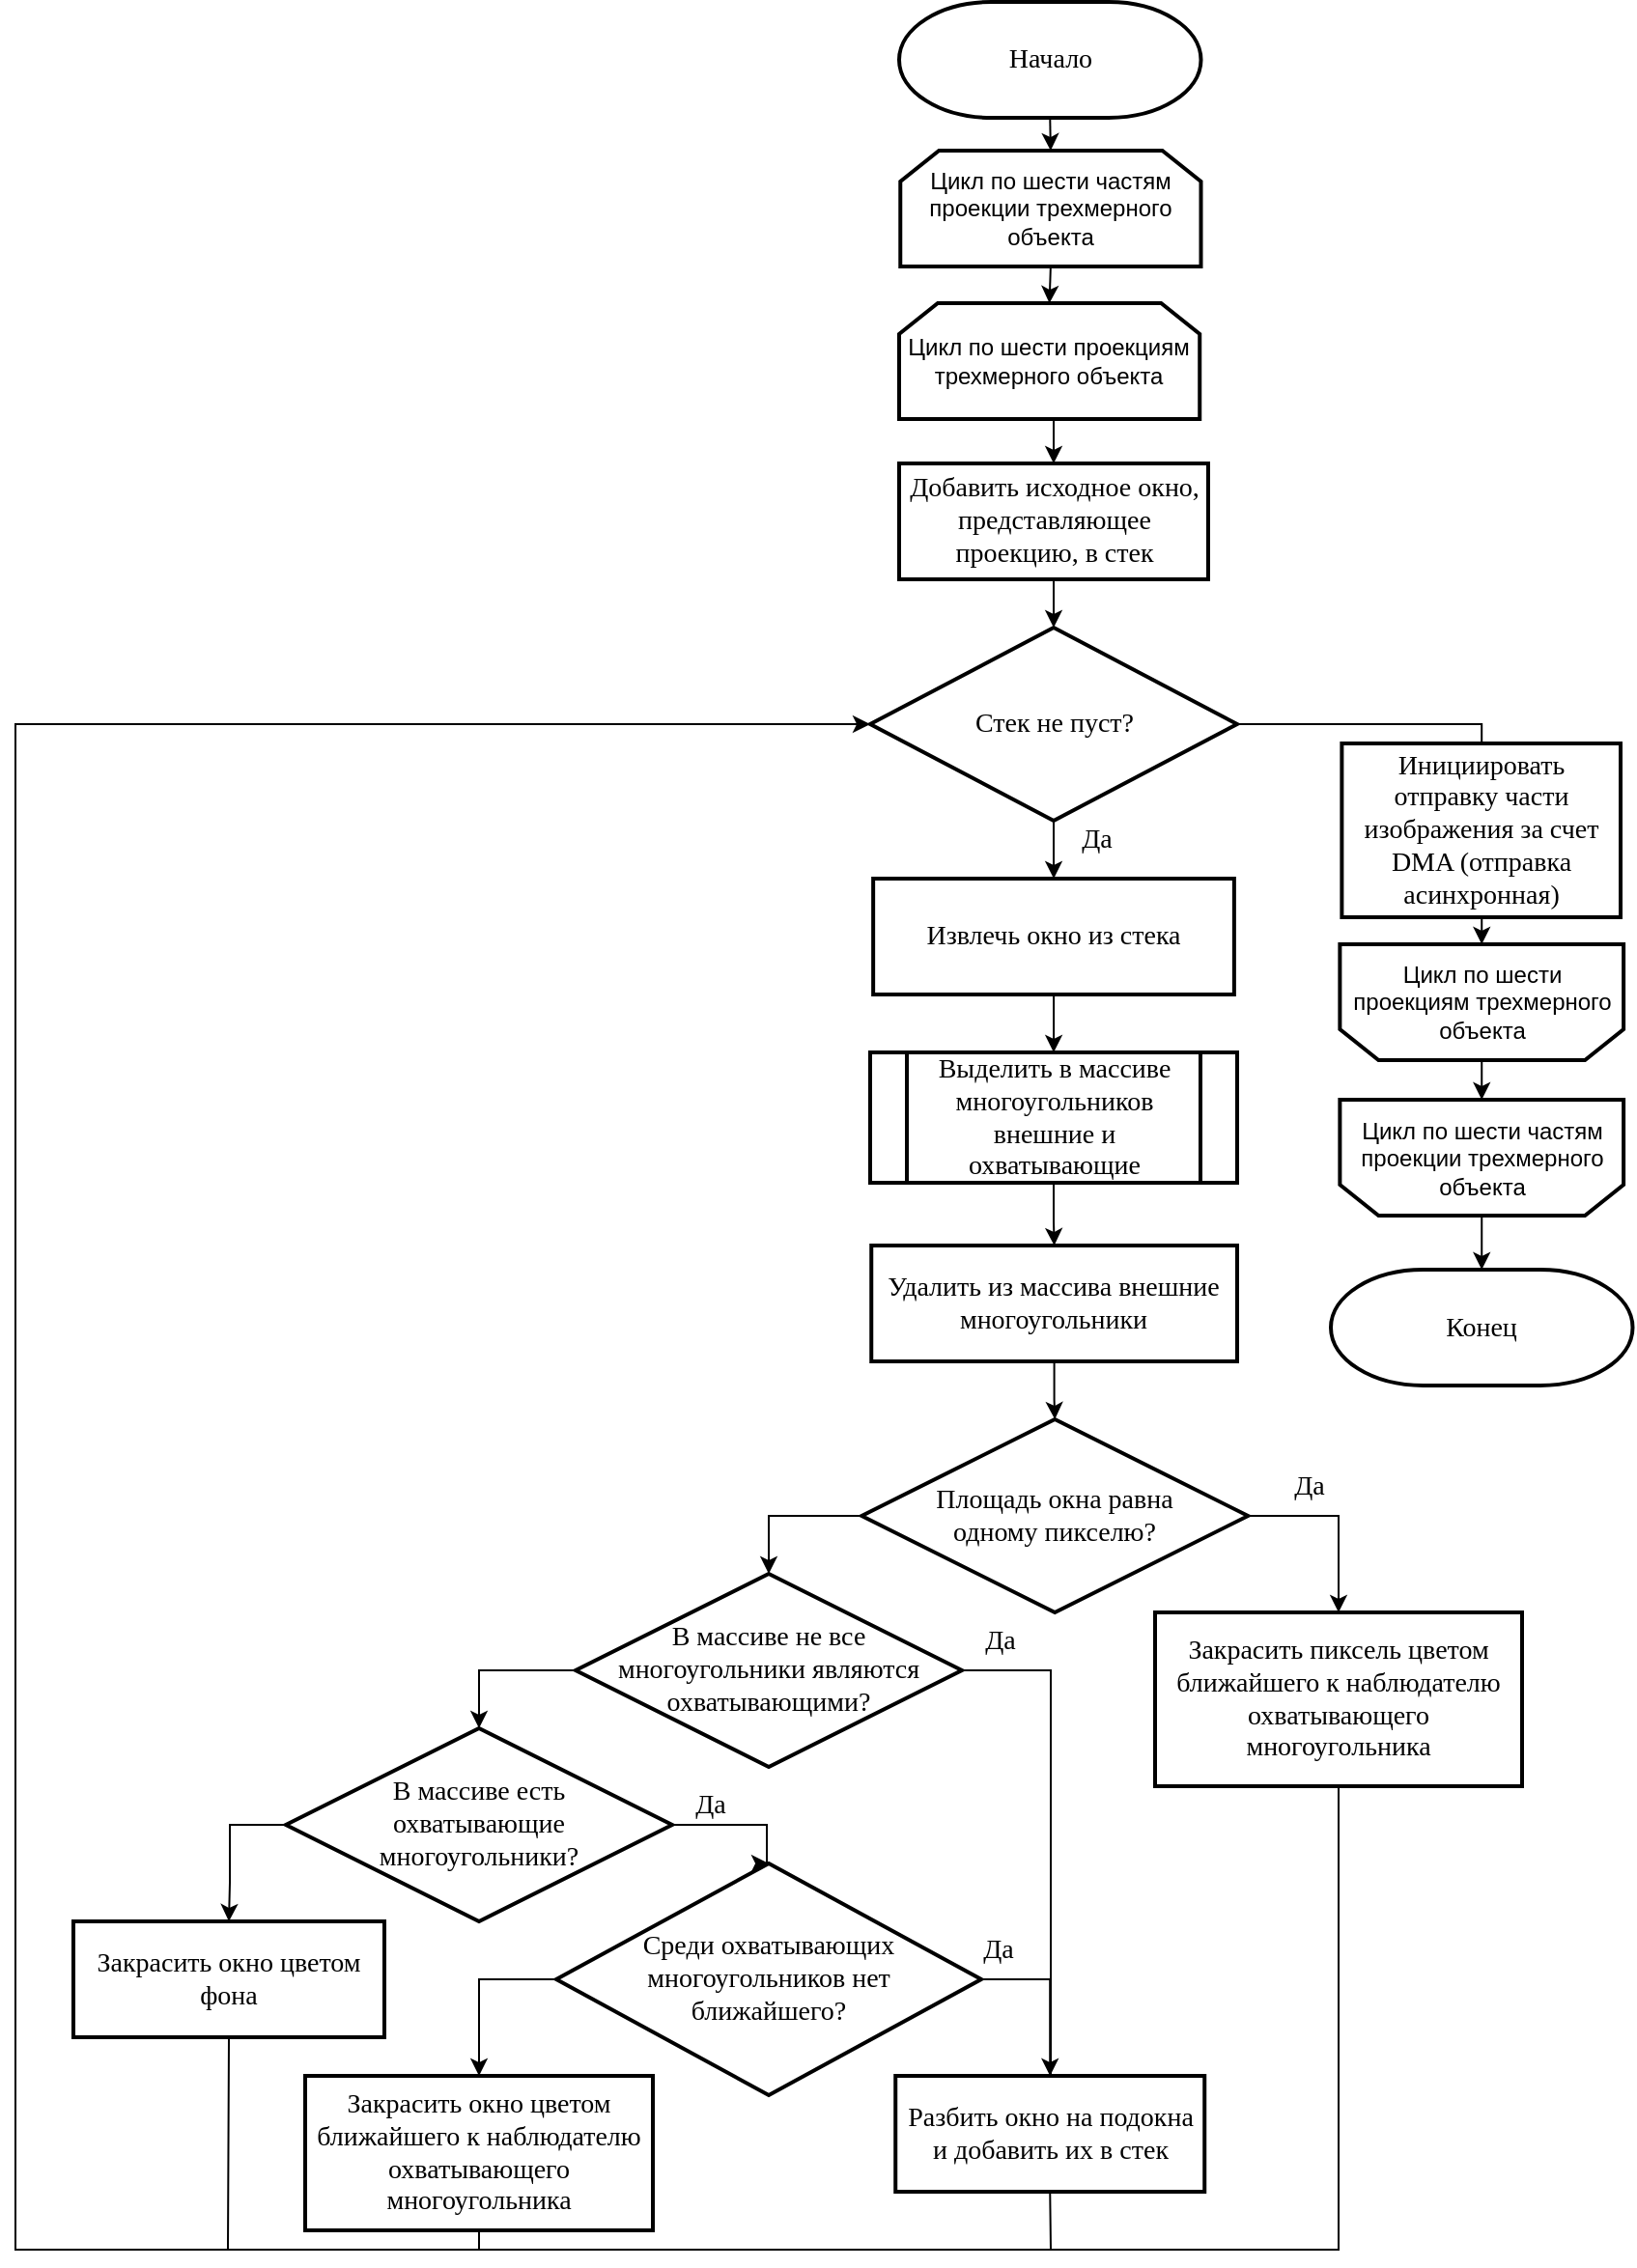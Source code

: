 <mxfile version="22.0.3" type="device">
  <diagram name="Страница — 1" id="TWIJEeuGRXj0r5bxe30v">
    <mxGraphModel dx="2621" dy="1348" grid="1" gridSize="10" guides="1" tooltips="1" connect="1" arrows="1" fold="1" page="1" pageScale="1" pageWidth="827" pageHeight="1169" math="0" shadow="0">
      <root>
        <mxCell id="0" />
        <mxCell id="1" parent="0" />
        <mxCell id="KQx4U6ExPH6CREtwssww-2" value="" style="edgeStyle=orthogonalEdgeStyle;rounded=0;orthogonalLoop=1;jettySize=auto;html=1;fontSize=14;fontFamily=Times New Roman;" parent="1" source="KQx4U6ExPH6CREtwssww-4" target="KQx4U6ExPH6CREtwssww-18" edge="1">
          <mxGeometry relative="1" as="geometry" />
        </mxCell>
        <mxCell id="DGhqHUp2WjKUJnJkjYVc-5" style="edgeStyle=orthogonalEdgeStyle;rounded=0;orthogonalLoop=1;jettySize=auto;html=1;exitX=1;exitY=0.5;exitDx=0;exitDy=0;exitPerimeter=0;entryX=0.5;entryY=0;entryDx=0;entryDy=0;" edge="1" parent="1" source="KQx4U6ExPH6CREtwssww-4" target="DGhqHUp2WjKUJnJkjYVc-4">
          <mxGeometry relative="1" as="geometry" />
        </mxCell>
        <mxCell id="KQx4U6ExPH6CREtwssww-4" value="Стек не пуст?" style="strokeWidth=2;html=1;shape=mxgraph.flowchart.decision;whiteSpace=wrap;fontSize=14;fontFamily=Times New Roman;" parent="1" vertex="1">
          <mxGeometry x="-368.5" y="325" width="190" height="100" as="geometry" />
        </mxCell>
        <mxCell id="KQx4U6ExPH6CREtwssww-5" style="edgeStyle=orthogonalEdgeStyle;rounded=0;orthogonalLoop=1;jettySize=auto;html=1;entryX=0.5;entryY=0;entryDx=0;entryDy=0;entryPerimeter=0;exitX=0;exitY=0.5;exitDx=0;exitDy=0;exitPerimeter=0;fontSize=14;fontFamily=Times New Roman;" parent="1" source="KQx4U6ExPH6CREtwssww-7" target="KQx4U6ExPH6CREtwssww-10" edge="1">
          <mxGeometry relative="1" as="geometry" />
        </mxCell>
        <mxCell id="KQx4U6ExPH6CREtwssww-6" style="edgeStyle=orthogonalEdgeStyle;rounded=0;orthogonalLoop=1;jettySize=auto;html=1;entryX=0.5;entryY=0;entryDx=0;entryDy=0;fontSize=14;fontFamily=Times New Roman;" parent="1" source="KQx4U6ExPH6CREtwssww-7" target="KQx4U6ExPH6CREtwssww-24" edge="1">
          <mxGeometry relative="1" as="geometry">
            <Array as="points">
              <mxPoint x="-275" y="865" />
              <mxPoint x="-275" y="1085" />
            </Array>
          </mxGeometry>
        </mxCell>
        <mxCell id="KQx4U6ExPH6CREtwssww-7" value="В массиве не все&lt;br style=&quot;font-size: 14px;&quot;&gt;многоугольники являются охватывающими?" style="strokeWidth=2;html=1;shape=mxgraph.flowchart.decision;whiteSpace=wrap;fontSize=14;fontFamily=Times New Roman;" parent="1" vertex="1">
          <mxGeometry x="-521" y="815" width="200" height="100" as="geometry" />
        </mxCell>
        <mxCell id="KQx4U6ExPH6CREtwssww-8" style="edgeStyle=orthogonalEdgeStyle;rounded=0;orthogonalLoop=1;jettySize=auto;html=1;entryX=0.5;entryY=0;entryDx=0;entryDy=0;entryPerimeter=0;fontSize=14;fontFamily=Times New Roman;" parent="1" source="KQx4U6ExPH6CREtwssww-10" target="KQx4U6ExPH6CREtwssww-37" edge="1">
          <mxGeometry relative="1" as="geometry">
            <Array as="points">
              <mxPoint x="-422" y="945" />
            </Array>
          </mxGeometry>
        </mxCell>
        <mxCell id="KQx4U6ExPH6CREtwssww-9" style="edgeStyle=orthogonalEdgeStyle;rounded=0;orthogonalLoop=1;jettySize=auto;html=1;entryX=0.5;entryY=0;entryDx=0;entryDy=0;fontSize=14;fontFamily=Times New Roman;" parent="1" source="KQx4U6ExPH6CREtwssww-10" target="KQx4U6ExPH6CREtwssww-20" edge="1">
          <mxGeometry relative="1" as="geometry">
            <Array as="points">
              <mxPoint x="-700" y="945" />
              <mxPoint x="-700" y="975" />
            </Array>
          </mxGeometry>
        </mxCell>
        <mxCell id="KQx4U6ExPH6CREtwssww-10" value="В массиве есть &lt;br style=&quot;font-size: 14px;&quot;&gt;охватывающие &lt;br style=&quot;font-size: 14px;&quot;&gt;многоугольники?" style="strokeWidth=2;html=1;shape=mxgraph.flowchart.decision;whiteSpace=wrap;fontSize=14;fontFamily=Times New Roman;" parent="1" vertex="1">
          <mxGeometry x="-671" y="895" width="200" height="100" as="geometry" />
        </mxCell>
        <mxCell id="KQx4U6ExPH6CREtwssww-11" style="edgeStyle=orthogonalEdgeStyle;rounded=0;orthogonalLoop=1;jettySize=auto;html=1;entryX=0.5;entryY=0;entryDx=0;entryDy=0;entryPerimeter=0;exitX=0;exitY=0.5;exitDx=0;exitDy=0;exitPerimeter=0;fontSize=14;fontFamily=Times New Roman;" parent="1" source="KQx4U6ExPH6CREtwssww-12" target="KQx4U6ExPH6CREtwssww-7" edge="1">
          <mxGeometry relative="1" as="geometry">
            <mxPoint x="-421" y="770" as="sourcePoint" />
          </mxGeometry>
        </mxCell>
        <mxCell id="KQx4U6ExPH6CREtwssww-12" value="Площадь окна равна&lt;br style=&quot;font-size: 14px;&quot;&gt;одному пикселю?" style="strokeWidth=2;html=1;shape=mxgraph.flowchart.decision;whiteSpace=wrap;fontSize=14;fontFamily=Times New Roman;" parent="1" vertex="1">
          <mxGeometry x="-372.87" y="735" width="200" height="100" as="geometry" />
        </mxCell>
        <mxCell id="KQx4U6ExPH6CREtwssww-13" style="edgeStyle=orthogonalEdgeStyle;rounded=0;orthogonalLoop=1;jettySize=auto;html=1;entryX=0.5;entryY=0;entryDx=0;entryDy=0;fontSize=14;fontFamily=Times New Roman;" parent="1" source="KQx4U6ExPH6CREtwssww-14" target="KQx4U6ExPH6CREtwssww-22" edge="1">
          <mxGeometry relative="1" as="geometry" />
        </mxCell>
        <mxCell id="KQx4U6ExPH6CREtwssww-14" value="&lt;span style=&quot;font-size: 14px;&quot;&gt;Выделить в массиве многоугольников&lt;/span&gt;&lt;br style=&quot;font-size: 14px;&quot;&gt;&lt;span style=&quot;font-size: 14px;&quot;&gt;внешние и охватывающие&lt;/span&gt;" style="shape=process;whiteSpace=wrap;html=1;backgroundOutline=1;fontSize=14;strokeWidth=2;fontFamily=Times New Roman;" parent="1" vertex="1">
          <mxGeometry x="-368.5" y="545" width="190" height="67.5" as="geometry" />
        </mxCell>
        <mxCell id="KQx4U6ExPH6CREtwssww-15" style="edgeStyle=orthogonalEdgeStyle;rounded=0;orthogonalLoop=1;jettySize=auto;html=1;entryX=0.5;entryY=0;entryDx=0;entryDy=0;entryPerimeter=0;fontSize=14;fontFamily=Times New Roman;" parent="1" source="KQx4U6ExPH6CREtwssww-16" target="KQx4U6ExPH6CREtwssww-4" edge="1">
          <mxGeometry relative="1" as="geometry" />
        </mxCell>
        <mxCell id="KQx4U6ExPH6CREtwssww-16" value="Добавить исходное окно, представляющее проекцию, в стек" style="rounded=0;whiteSpace=wrap;html=1;strokeWidth=2;fontSize=14;fontFamily=Times New Roman;" parent="1" vertex="1">
          <mxGeometry x="-353.5" y="240" width="160" height="60" as="geometry" />
        </mxCell>
        <mxCell id="KQx4U6ExPH6CREtwssww-17" value="" style="edgeStyle=orthogonalEdgeStyle;rounded=0;orthogonalLoop=1;jettySize=auto;html=1;fontSize=14;fontFamily=Times New Roman;" parent="1" source="KQx4U6ExPH6CREtwssww-18" target="KQx4U6ExPH6CREtwssww-14" edge="1">
          <mxGeometry relative="1" as="geometry" />
        </mxCell>
        <mxCell id="KQx4U6ExPH6CREtwssww-18" value="Извлечь окно из стека" style="rounded=0;whiteSpace=wrap;html=1;strokeWidth=2;fontSize=14;fontFamily=Times New Roman;" parent="1" vertex="1">
          <mxGeometry x="-366.93" y="455" width="186.87" height="60" as="geometry" />
        </mxCell>
        <mxCell id="KQx4U6ExPH6CREtwssww-19" value="Закрасить пиксель цветом ближайшего к наблюдателю охватывающего многоугольника" style="rounded=0;whiteSpace=wrap;html=1;strokeWidth=2;fontSize=14;fontFamily=Times New Roman;" parent="1" vertex="1">
          <mxGeometry x="-221" y="835" width="190" height="90" as="geometry" />
        </mxCell>
        <mxCell id="KQx4U6ExPH6CREtwssww-20" value="Закрасить окно цветом фона" style="rounded=0;whiteSpace=wrap;html=1;strokeWidth=2;fontSize=14;fontFamily=Times New Roman;" parent="1" vertex="1">
          <mxGeometry x="-781" y="995" width="161" height="60" as="geometry" />
        </mxCell>
        <mxCell id="KQx4U6ExPH6CREtwssww-21" style="edgeStyle=orthogonalEdgeStyle;rounded=0;orthogonalLoop=1;jettySize=auto;html=1;entryX=0.5;entryY=0;entryDx=0;entryDy=0;entryPerimeter=0;fontSize=14;fontFamily=Times New Roman;" parent="1" source="KQx4U6ExPH6CREtwssww-22" target="KQx4U6ExPH6CREtwssww-12" edge="1">
          <mxGeometry relative="1" as="geometry" />
        </mxCell>
        <mxCell id="KQx4U6ExPH6CREtwssww-22" value="Удалить из массива внешние многоугольники" style="rounded=0;whiteSpace=wrap;html=1;strokeWidth=2;fontSize=14;fontFamily=Times New Roman;" parent="1" vertex="1">
          <mxGeometry x="-367.88" y="645" width="189.38" height="60" as="geometry" />
        </mxCell>
        <mxCell id="KQx4U6ExPH6CREtwssww-23" value="Закрасить окно цветом ближайшего к наблюдателю охватывающего многоугольника" style="rounded=0;whiteSpace=wrap;html=1;strokeWidth=2;fontSize=14;fontFamily=Times New Roman;" parent="1" vertex="1">
          <mxGeometry x="-661" y="1075" width="180" height="80" as="geometry" />
        </mxCell>
        <mxCell id="KQx4U6ExPH6CREtwssww-24" value="Разбить окно на подокна и добавить их в стек" style="rounded=0;whiteSpace=wrap;html=1;strokeWidth=2;fontSize=14;fontFamily=Times New Roman;" parent="1" vertex="1">
          <mxGeometry x="-355.38" y="1075" width="160" height="60" as="geometry" />
        </mxCell>
        <mxCell id="KQx4U6ExPH6CREtwssww-25" value="" style="endArrow=classic;html=1;rounded=0;exitX=0.5;exitY=1;exitDx=0;exitDy=0;entryX=0;entryY=0.5;entryDx=0;entryDy=0;entryPerimeter=0;fontSize=14;fontFamily=Times New Roman;" parent="1" source="KQx4U6ExPH6CREtwssww-24" target="KQx4U6ExPH6CREtwssww-4" edge="1">
          <mxGeometry width="50" height="50" relative="1" as="geometry">
            <mxPoint x="-351" y="735" as="sourcePoint" />
            <mxPoint x="-301" y="685" as="targetPoint" />
            <Array as="points">
              <mxPoint x="-275" y="1165" />
              <mxPoint x="-811" y="1165" />
              <mxPoint x="-811" y="375" />
            </Array>
          </mxGeometry>
        </mxCell>
        <mxCell id="KQx4U6ExPH6CREtwssww-26" value="" style="endArrow=none;html=1;rounded=0;entryX=0.5;entryY=1;entryDx=0;entryDy=0;fontSize=14;fontFamily=Times New Roman;" parent="1" target="KQx4U6ExPH6CREtwssww-23" edge="1">
          <mxGeometry width="50" height="50" relative="1" as="geometry">
            <mxPoint x="-741" y="1165" as="sourcePoint" />
            <mxPoint x="-691" y="1230" as="targetPoint" />
            <Array as="points">
              <mxPoint x="-571" y="1165" />
            </Array>
          </mxGeometry>
        </mxCell>
        <mxCell id="KQx4U6ExPH6CREtwssww-27" value="" style="endArrow=none;html=1;rounded=0;entryX=0.5;entryY=1;entryDx=0;entryDy=0;fontSize=14;fontFamily=Times New Roman;" parent="1" target="KQx4U6ExPH6CREtwssww-20" edge="1">
          <mxGeometry width="50" height="50" relative="1" as="geometry">
            <mxPoint x="-491" y="1165" as="sourcePoint" />
            <mxPoint x="-281" y="1130" as="targetPoint" />
            <Array as="points">
              <mxPoint x="-701" y="1165" />
            </Array>
          </mxGeometry>
        </mxCell>
        <mxCell id="KQx4U6ExPH6CREtwssww-28" value="" style="endArrow=none;html=1;rounded=0;entryX=0.5;entryY=1;entryDx=0;entryDy=0;fontSize=14;fontFamily=Times New Roman;" parent="1" target="KQx4U6ExPH6CREtwssww-19" edge="1">
          <mxGeometry width="50" height="50" relative="1" as="geometry">
            <mxPoint x="-331" y="1165" as="sourcePoint" />
            <mxPoint x="-41" y="1100" as="targetPoint" />
            <Array as="points">
              <mxPoint x="-126" y="1165" />
            </Array>
          </mxGeometry>
        </mxCell>
        <mxCell id="KQx4U6ExPH6CREtwssww-29" value="Да" style="text;html=1;strokeColor=none;fillColor=none;align=center;verticalAlign=middle;whiteSpace=wrap;rounded=0;fontSize=14;fontFamily=Times New Roman;" parent="1" vertex="1">
          <mxGeometry x="-271" y="425" width="40" height="20" as="geometry" />
        </mxCell>
        <mxCell id="KQx4U6ExPH6CREtwssww-30" value="Да" style="text;html=1;strokeColor=none;fillColor=none;align=center;verticalAlign=middle;whiteSpace=wrap;rounded=0;fontSize=14;fontFamily=Times New Roman;" parent="1" vertex="1">
          <mxGeometry x="-161" y="760" width="40" height="20" as="geometry" />
        </mxCell>
        <mxCell id="KQx4U6ExPH6CREtwssww-31" value="Да" style="text;html=1;strokeColor=none;fillColor=none;align=center;verticalAlign=middle;whiteSpace=wrap;rounded=0;fontSize=14;fontFamily=Times New Roman;" parent="1" vertex="1">
          <mxGeometry x="-321" y="840" width="40" height="20" as="geometry" />
        </mxCell>
        <mxCell id="KQx4U6ExPH6CREtwssww-32" value="Да" style="text;html=1;strokeColor=none;fillColor=none;align=center;verticalAlign=middle;whiteSpace=wrap;rounded=0;fontSize=14;fontFamily=Times New Roman;" parent="1" vertex="1">
          <mxGeometry x="-471" y="925" width="40" height="20" as="geometry" />
        </mxCell>
        <mxCell id="DGhqHUp2WjKUJnJkjYVc-2" style="edgeStyle=orthogonalEdgeStyle;rounded=0;orthogonalLoop=1;jettySize=auto;html=1;exitX=0.5;exitY=1;exitDx=0;exitDy=0;exitPerimeter=0;entryX=0.5;entryY=0;entryDx=0;entryDy=0;" edge="1" parent="1" source="DGhqHUp2WjKUJnJkjYVc-8" target="DGhqHUp2WjKUJnJkjYVc-1">
          <mxGeometry relative="1" as="geometry" />
        </mxCell>
        <mxCell id="KQx4U6ExPH6CREtwssww-33" value="Начало" style="strokeWidth=2;html=1;shape=mxgraph.flowchart.terminator;whiteSpace=wrap;fontSize=14;fontFamily=Times New Roman;" parent="1" vertex="1">
          <mxGeometry x="-353.5" y="1" width="156.25" height="60" as="geometry" />
        </mxCell>
        <mxCell id="KQx4U6ExPH6CREtwssww-34" value="Конец" style="strokeWidth=2;html=1;shape=mxgraph.flowchart.terminator;whiteSpace=wrap;fontSize=14;fontFamily=Times New Roman;" parent="1" vertex="1">
          <mxGeometry x="-130" y="657.5" width="156.25" height="60" as="geometry" />
        </mxCell>
        <mxCell id="KQx4U6ExPH6CREtwssww-35" style="edgeStyle=orthogonalEdgeStyle;rounded=0;orthogonalLoop=1;jettySize=auto;html=1;entryX=0.5;entryY=0;entryDx=0;entryDy=0;fontSize=14;fontFamily=Times New Roman;" parent="1" source="KQx4U6ExPH6CREtwssww-37" target="KQx4U6ExPH6CREtwssww-24" edge="1">
          <mxGeometry relative="1" as="geometry">
            <Array as="points">
              <mxPoint x="-275" y="1025" />
            </Array>
          </mxGeometry>
        </mxCell>
        <mxCell id="KQx4U6ExPH6CREtwssww-36" style="edgeStyle=orthogonalEdgeStyle;rounded=0;orthogonalLoop=1;jettySize=auto;html=1;entryX=0.5;entryY=0;entryDx=0;entryDy=0;fontSize=14;fontFamily=Times New Roman;" parent="1" source="KQx4U6ExPH6CREtwssww-37" target="KQx4U6ExPH6CREtwssww-23" edge="1">
          <mxGeometry relative="1" as="geometry">
            <Array as="points">
              <mxPoint x="-571" y="1025" />
            </Array>
          </mxGeometry>
        </mxCell>
        <mxCell id="KQx4U6ExPH6CREtwssww-37" value="Среди охватывающих многоугольников нет&lt;br style=&quot;font-size: 14px;&quot;&gt;ближайшего?" style="strokeWidth=2;html=1;shape=mxgraph.flowchart.decision;whiteSpace=wrap;fontSize=14;fontFamily=Times New Roman;" parent="1" vertex="1">
          <mxGeometry x="-531" y="965" width="220" height="120" as="geometry" />
        </mxCell>
        <mxCell id="KQx4U6ExPH6CREtwssww-38" value="Да" style="text;html=1;strokeColor=none;fillColor=none;align=center;verticalAlign=middle;whiteSpace=wrap;rounded=0;fontSize=14;fontFamily=Times New Roman;" parent="1" vertex="1">
          <mxGeometry x="-322.25" y="1000" width="40" height="20" as="geometry" />
        </mxCell>
        <mxCell id="KQx4U6ExPH6CREtwssww-39" style="edgeStyle=orthogonalEdgeStyle;rounded=0;orthogonalLoop=1;jettySize=auto;html=1;entryX=0.5;entryY=0;entryDx=0;entryDy=0;exitX=1;exitY=0.5;exitDx=0;exitDy=0;exitPerimeter=0;fontSize=14;fontFamily=Times New Roman;" parent="1" source="KQx4U6ExPH6CREtwssww-12" target="KQx4U6ExPH6CREtwssww-19" edge="1">
          <mxGeometry relative="1" as="geometry">
            <mxPoint x="-173.5" y="787.502" as="sourcePoint" />
            <mxPoint x="-116" y="835" as="targetPoint" />
            <Array as="points">
              <mxPoint x="-126" y="785" />
            </Array>
          </mxGeometry>
        </mxCell>
        <mxCell id="DGhqHUp2WjKUJnJkjYVc-3" style="edgeStyle=orthogonalEdgeStyle;rounded=0;orthogonalLoop=1;jettySize=auto;html=1;exitX=0.5;exitY=1;exitDx=0;exitDy=0;entryX=0.5;entryY=0;entryDx=0;entryDy=0;" edge="1" parent="1" source="DGhqHUp2WjKUJnJkjYVc-1" target="KQx4U6ExPH6CREtwssww-16">
          <mxGeometry relative="1" as="geometry" />
        </mxCell>
        <mxCell id="DGhqHUp2WjKUJnJkjYVc-1" value="Цикл по шести проекциям трехмерного объекта" style="shape=loopLimit;whiteSpace=wrap;html=1;strokeWidth=2;" vertex="1" parent="1">
          <mxGeometry x="-353.5" y="157" width="155.62" height="60" as="geometry" />
        </mxCell>
        <mxCell id="DGhqHUp2WjKUJnJkjYVc-14" style="edgeStyle=orthogonalEdgeStyle;rounded=0;orthogonalLoop=1;jettySize=auto;html=1;exitX=0.5;exitY=1;exitDx=0;exitDy=0;entryX=0.5;entryY=0;entryDx=0;entryDy=0;" edge="1" parent="1" source="DGhqHUp2WjKUJnJkjYVc-4" target="DGhqHUp2WjKUJnJkjYVc-10">
          <mxGeometry relative="1" as="geometry" />
        </mxCell>
        <mxCell id="DGhqHUp2WjKUJnJkjYVc-4" value="Цикл по шести проекциям трехмерного объекта" style="shape=loopLimit;whiteSpace=wrap;html=1;flipV=1;strokeWidth=2;" vertex="1" parent="1">
          <mxGeometry x="-125.31" y="489" width="146.87" height="60" as="geometry" />
        </mxCell>
        <mxCell id="DGhqHUp2WjKUJnJkjYVc-6" style="edgeStyle=orthogonalEdgeStyle;rounded=0;orthogonalLoop=1;jettySize=auto;html=1;exitX=0.5;exitY=1;exitDx=0;exitDy=0;entryX=0.5;entryY=0;entryDx=0;entryDy=0;entryPerimeter=0;" edge="1" parent="1" source="DGhqHUp2WjKUJnJkjYVc-10" target="KQx4U6ExPH6CREtwssww-34">
          <mxGeometry relative="1" as="geometry" />
        </mxCell>
        <mxCell id="DGhqHUp2WjKUJnJkjYVc-7" value="Инициировать отправку части изображения за счет DMA (отправка асинхронная)" style="rounded=0;whiteSpace=wrap;html=1;strokeWidth=2;fontSize=14;fontFamily=Times New Roman;" vertex="1" parent="1">
          <mxGeometry x="-124.31" y="385" width="144.31" height="90" as="geometry" />
        </mxCell>
        <mxCell id="DGhqHUp2WjKUJnJkjYVc-9" value="" style="edgeStyle=orthogonalEdgeStyle;rounded=0;orthogonalLoop=1;jettySize=auto;html=1;exitX=0.5;exitY=1;exitDx=0;exitDy=0;exitPerimeter=0;entryX=0.5;entryY=0;entryDx=0;entryDy=0;" edge="1" parent="1" source="KQx4U6ExPH6CREtwssww-33" target="DGhqHUp2WjKUJnJkjYVc-8">
          <mxGeometry relative="1" as="geometry">
            <mxPoint x="-275" y="61" as="sourcePoint" />
            <mxPoint x="-276" y="165" as="targetPoint" />
          </mxGeometry>
        </mxCell>
        <mxCell id="DGhqHUp2WjKUJnJkjYVc-8" value="Цикл по шести частям проекции трехмерного объекта" style="shape=loopLimit;whiteSpace=wrap;html=1;strokeWidth=2;" vertex="1" parent="1">
          <mxGeometry x="-352.87" y="78" width="155.62" height="60" as="geometry" />
        </mxCell>
        <mxCell id="DGhqHUp2WjKUJnJkjYVc-10" value="Цикл по шести частям проекции трехмерного объекта" style="shape=loopLimit;whiteSpace=wrap;html=1;flipV=1;strokeWidth=2;" vertex="1" parent="1">
          <mxGeometry x="-125.31" y="569.5" width="146.87" height="60" as="geometry" />
        </mxCell>
      </root>
    </mxGraphModel>
  </diagram>
</mxfile>

